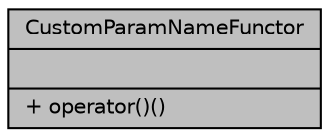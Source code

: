 digraph "CustomParamNameFunctor"
{
 // LATEX_PDF_SIZE
  bgcolor="transparent";
  edge [fontname="Helvetica",fontsize="10",labelfontname="Helvetica",labelfontsize="10"];
  node [fontname="Helvetica",fontsize="10",shape=record];
  Node1 [label="{CustomParamNameFunctor\n||+ operator()()\l}",height=0.2,width=0.4,color="black", fillcolor="grey75", style="filled", fontcolor="black",tooltip=" "];
}
